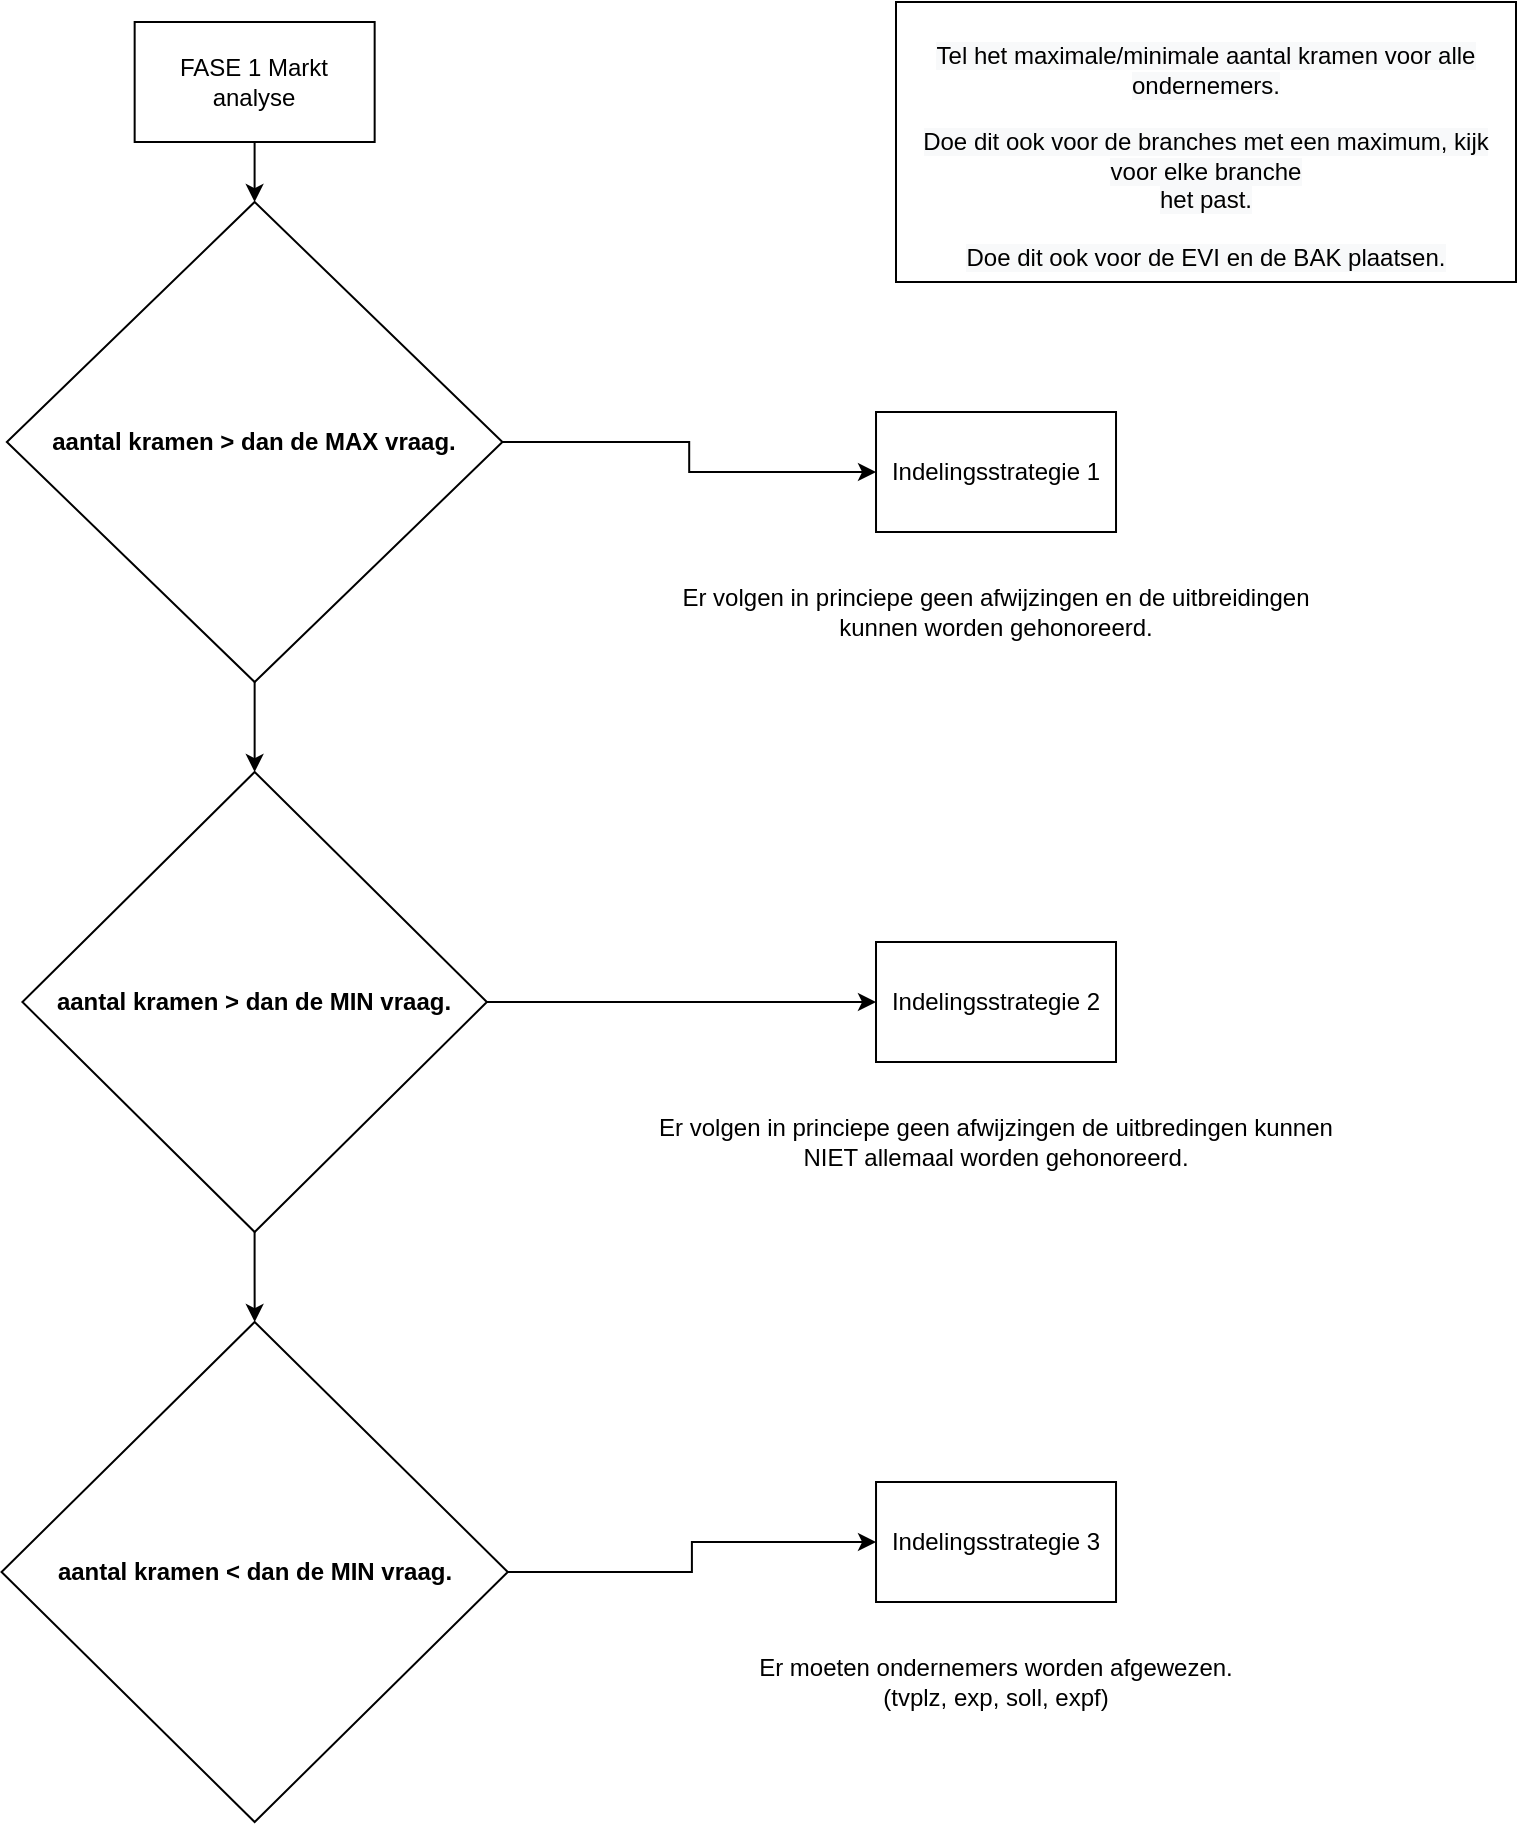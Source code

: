 <mxfile version="15.8.2" type="device"><diagram id="Cdu1XTrEppOjOKCCkLWo" name="Page-1"><mxGraphModel dx="1422" dy="800" grid="1" gridSize="10" guides="1" tooltips="1" connect="1" arrows="1" fold="1" page="1" pageScale="1" pageWidth="850" pageHeight="1100" math="0" shadow="0"><root><mxCell id="0"/><mxCell id="1" parent="0"/><mxCell id="KSjS0vfAXSwkoTedo3xh-4" value="" style="edgeStyle=orthogonalEdgeStyle;rounded=0;orthogonalLoop=1;jettySize=auto;html=1;" parent="1" source="KSjS0vfAXSwkoTedo3xh-1" target="KSjS0vfAXSwkoTedo3xh-3" edge="1"><mxGeometry relative="1" as="geometry"/></mxCell><mxCell id="KSjS0vfAXSwkoTedo3xh-1" value="FASE 1 Markt analyse" style="rounded=0;whiteSpace=wrap;html=1;" parent="1" vertex="1"><mxGeometry x="149.33" y="20" width="120" height="60" as="geometry"/></mxCell><mxCell id="KSjS0vfAXSwkoTedo3xh-6" value="" style="edgeStyle=orthogonalEdgeStyle;rounded=0;orthogonalLoop=1;jettySize=auto;html=1;" parent="1" source="KSjS0vfAXSwkoTedo3xh-3" target="KSjS0vfAXSwkoTedo3xh-5" edge="1"><mxGeometry relative="1" as="geometry"/></mxCell><mxCell id="KSjS0vfAXSwkoTedo3xh-8" style="edgeStyle=orthogonalEdgeStyle;rounded=0;orthogonalLoop=1;jettySize=auto;html=1;exitX=0.5;exitY=1;exitDx=0;exitDy=0;" parent="1" source="KSjS0vfAXSwkoTedo3xh-3" target="KSjS0vfAXSwkoTedo3xh-7" edge="1"><mxGeometry relative="1" as="geometry"/></mxCell><mxCell id="KSjS0vfAXSwkoTedo3xh-3" value="&lt;b&gt;aantal kramen &amp;gt; dan de MAX vraag.&lt;/b&gt;&lt;br&gt;" style="rhombus;whiteSpace=wrap;html=1;rounded=0;" parent="1" vertex="1"><mxGeometry x="85.43" y="110" width="247.78" height="240" as="geometry"/></mxCell><mxCell id="KSjS0vfAXSwkoTedo3xh-5" value="Indelingsstrategie 1" style="whiteSpace=wrap;html=1;rounded=0;" parent="1" vertex="1"><mxGeometry x="520.01" y="215" width="120" height="60" as="geometry"/></mxCell><mxCell id="KSjS0vfAXSwkoTedo3xh-10" value="" style="edgeStyle=orthogonalEdgeStyle;rounded=0;orthogonalLoop=1;jettySize=auto;html=1;" parent="1" source="KSjS0vfAXSwkoTedo3xh-7" target="KSjS0vfAXSwkoTedo3xh-9" edge="1"><mxGeometry relative="1" as="geometry"/></mxCell><mxCell id="KSjS0vfAXSwkoTedo3xh-13" value="" style="edgeStyle=orthogonalEdgeStyle;rounded=0;orthogonalLoop=1;jettySize=auto;html=1;" parent="1" source="KSjS0vfAXSwkoTedo3xh-7" target="KSjS0vfAXSwkoTedo3xh-12" edge="1"><mxGeometry relative="1" as="geometry"/></mxCell><mxCell id="KSjS0vfAXSwkoTedo3xh-7" value="&lt;b&gt;aantal kramen &amp;gt; dan de MIN vraag.&lt;/b&gt;&lt;br&gt;" style="rhombus;whiteSpace=wrap;html=1;rounded=0;" parent="1" vertex="1"><mxGeometry x="93.21" y="395" width="232.23" height="230" as="geometry"/></mxCell><mxCell id="KSjS0vfAXSwkoTedo3xh-9" value="Indelingsstrategie 2" style="whiteSpace=wrap;html=1;rounded=0;" parent="1" vertex="1"><mxGeometry x="520.005" y="480" width="120" height="60" as="geometry"/></mxCell><mxCell id="KSjS0vfAXSwkoTedo3xh-11" value="&lt;br style=&quot;color: rgb(0 , 0 , 0) ; font-family: &amp;#34;helvetica&amp;#34; ; font-size: 12px ; font-style: normal ; font-weight: 400 ; letter-spacing: normal ; text-align: center ; text-indent: 0px ; text-transform: none ; word-spacing: 0px ; background-color: rgb(248 , 249 , 250)&quot;&gt;&lt;span style=&quot;color: rgb(0 , 0 , 0) ; font-family: &amp;#34;helvetica&amp;#34; ; font-size: 12px ; font-style: normal ; font-weight: 400 ; letter-spacing: normal ; text-align: center ; text-indent: 0px ; text-transform: none ; word-spacing: 0px ; background-color: rgb(248 , 249 , 250) ; display: inline ; float: none&quot;&gt;Tel het maximale/minimale aantal kramen voor alle ondernemers.&lt;/span&gt;&lt;br style=&quot;color: rgb(0 , 0 , 0) ; font-family: &amp;#34;helvetica&amp;#34; ; font-size: 12px ; font-style: normal ; font-weight: 400 ; letter-spacing: normal ; text-align: center ; text-indent: 0px ; text-transform: none ; word-spacing: 0px ; background-color: rgb(248 , 249 , 250)&quot;&gt;&lt;br style=&quot;color: rgb(0 , 0 , 0) ; font-family: &amp;#34;helvetica&amp;#34; ; font-size: 12px ; font-style: normal ; font-weight: 400 ; letter-spacing: normal ; text-align: center ; text-indent: 0px ; text-transform: none ; word-spacing: 0px ; background-color: rgb(248 , 249 , 250)&quot;&gt;&lt;span style=&quot;color: rgb(0 , 0 , 0) ; font-family: &amp;#34;helvetica&amp;#34; ; font-size: 12px ; font-style: normal ; font-weight: 400 ; letter-spacing: normal ; text-align: center ; text-indent: 0px ; text-transform: none ; word-spacing: 0px ; background-color: rgb(248 , 249 , 250) ; display: inline ; float: none&quot;&gt;Doe dit ook voor de branches met een maximum, kijk voor elke branche&lt;/span&gt;&lt;br style=&quot;color: rgb(0 , 0 , 0) ; font-family: &amp;#34;helvetica&amp;#34; ; font-size: 12px ; font-style: normal ; font-weight: 400 ; letter-spacing: normal ; text-align: center ; text-indent: 0px ; text-transform: none ; word-spacing: 0px ; background-color: rgb(248 , 249 , 250)&quot;&gt;&lt;span style=&quot;color: rgb(0 , 0 , 0) ; font-family: &amp;#34;helvetica&amp;#34; ; font-size: 12px ; font-style: normal ; font-weight: 400 ; letter-spacing: normal ; text-align: center ; text-indent: 0px ; text-transform: none ; word-spacing: 0px ; background-color: rgb(248 , 249 , 250) ; display: inline ; float: none&quot;&gt;het past.&lt;/span&gt;&lt;br style=&quot;color: rgb(0 , 0 , 0) ; font-family: &amp;#34;helvetica&amp;#34; ; font-size: 12px ; font-style: normal ; font-weight: 400 ; letter-spacing: normal ; text-align: center ; text-indent: 0px ; text-transform: none ; word-spacing: 0px ; background-color: rgb(248 , 249 , 250)&quot;&gt;&lt;br style=&quot;color: rgb(0 , 0 , 0) ; font-family: &amp;#34;helvetica&amp;#34; ; font-size: 12px ; font-style: normal ; font-weight: 400 ; letter-spacing: normal ; text-align: center ; text-indent: 0px ; text-transform: none ; word-spacing: 0px ; background-color: rgb(248 , 249 , 250)&quot;&gt;&lt;span style=&quot;color: rgb(0 , 0 , 0) ; font-family: &amp;#34;helvetica&amp;#34; ; font-size: 12px ; font-style: normal ; font-weight: 400 ; letter-spacing: normal ; text-align: center ; text-indent: 0px ; text-transform: none ; word-spacing: 0px ; background-color: rgb(248 , 249 , 250) ; display: inline ; float: none&quot;&gt;Doe dit ook voor de EVI en de BAK plaatsen.&lt;/span&gt;" style="whiteSpace=wrap;html=1;" parent="1" vertex="1"><mxGeometry x="530" y="10" width="310" height="140" as="geometry"/></mxCell><mxCell id="KSjS0vfAXSwkoTedo3xh-15" value="" style="edgeStyle=orthogonalEdgeStyle;rounded=0;orthogonalLoop=1;jettySize=auto;html=1;" parent="1" source="KSjS0vfAXSwkoTedo3xh-12" target="KSjS0vfAXSwkoTedo3xh-14" edge="1"><mxGeometry relative="1" as="geometry"/></mxCell><mxCell id="KSjS0vfAXSwkoTedo3xh-12" value="&lt;b&gt;aantal kramen &amp;lt; dan de MIN vraag.&lt;/b&gt;" style="rhombus;whiteSpace=wrap;html=1;rounded=0;" parent="1" vertex="1"><mxGeometry x="82.77" y="670" width="253.12" height="250" as="geometry"/></mxCell><mxCell id="KSjS0vfAXSwkoTedo3xh-14" value="Indelingsstrategie 3" style="whiteSpace=wrap;html=1;rounded=0;" parent="1" vertex="1"><mxGeometry x="520.015" y="750" width="120" height="60" as="geometry"/></mxCell><mxCell id="KSjS0vfAXSwkoTedo3xh-16" value="Er volgen in princiepe geen afwijzingen en de uitbreidingen kunnen worden gehonoreerd." style="text;html=1;strokeColor=none;fillColor=none;align=center;verticalAlign=middle;whiteSpace=wrap;rounded=0;" parent="1" vertex="1"><mxGeometry x="410" y="275" width="340" height="80" as="geometry"/></mxCell><mxCell id="KSjS0vfAXSwkoTedo3xh-17" value="Er volgen in princiepe geen afwijzingen de uitbredingen kunnen NIET allemaal worden gehonoreerd." style="text;html=1;strokeColor=none;fillColor=none;align=center;verticalAlign=middle;whiteSpace=wrap;rounded=0;" parent="1" vertex="1"><mxGeometry x="410.01" y="540" width="340" height="80" as="geometry"/></mxCell><mxCell id="KSjS0vfAXSwkoTedo3xh-18" value="Er moeten ondernemers worden afgewezen.&lt;br&gt;(tvplz, exp, soll, expf)" style="text;html=1;strokeColor=none;fillColor=none;align=center;verticalAlign=middle;whiteSpace=wrap;rounded=0;" parent="1" vertex="1"><mxGeometry x="410.01" y="810" width="340" height="80" as="geometry"/></mxCell></root></mxGraphModel></diagram></mxfile>
